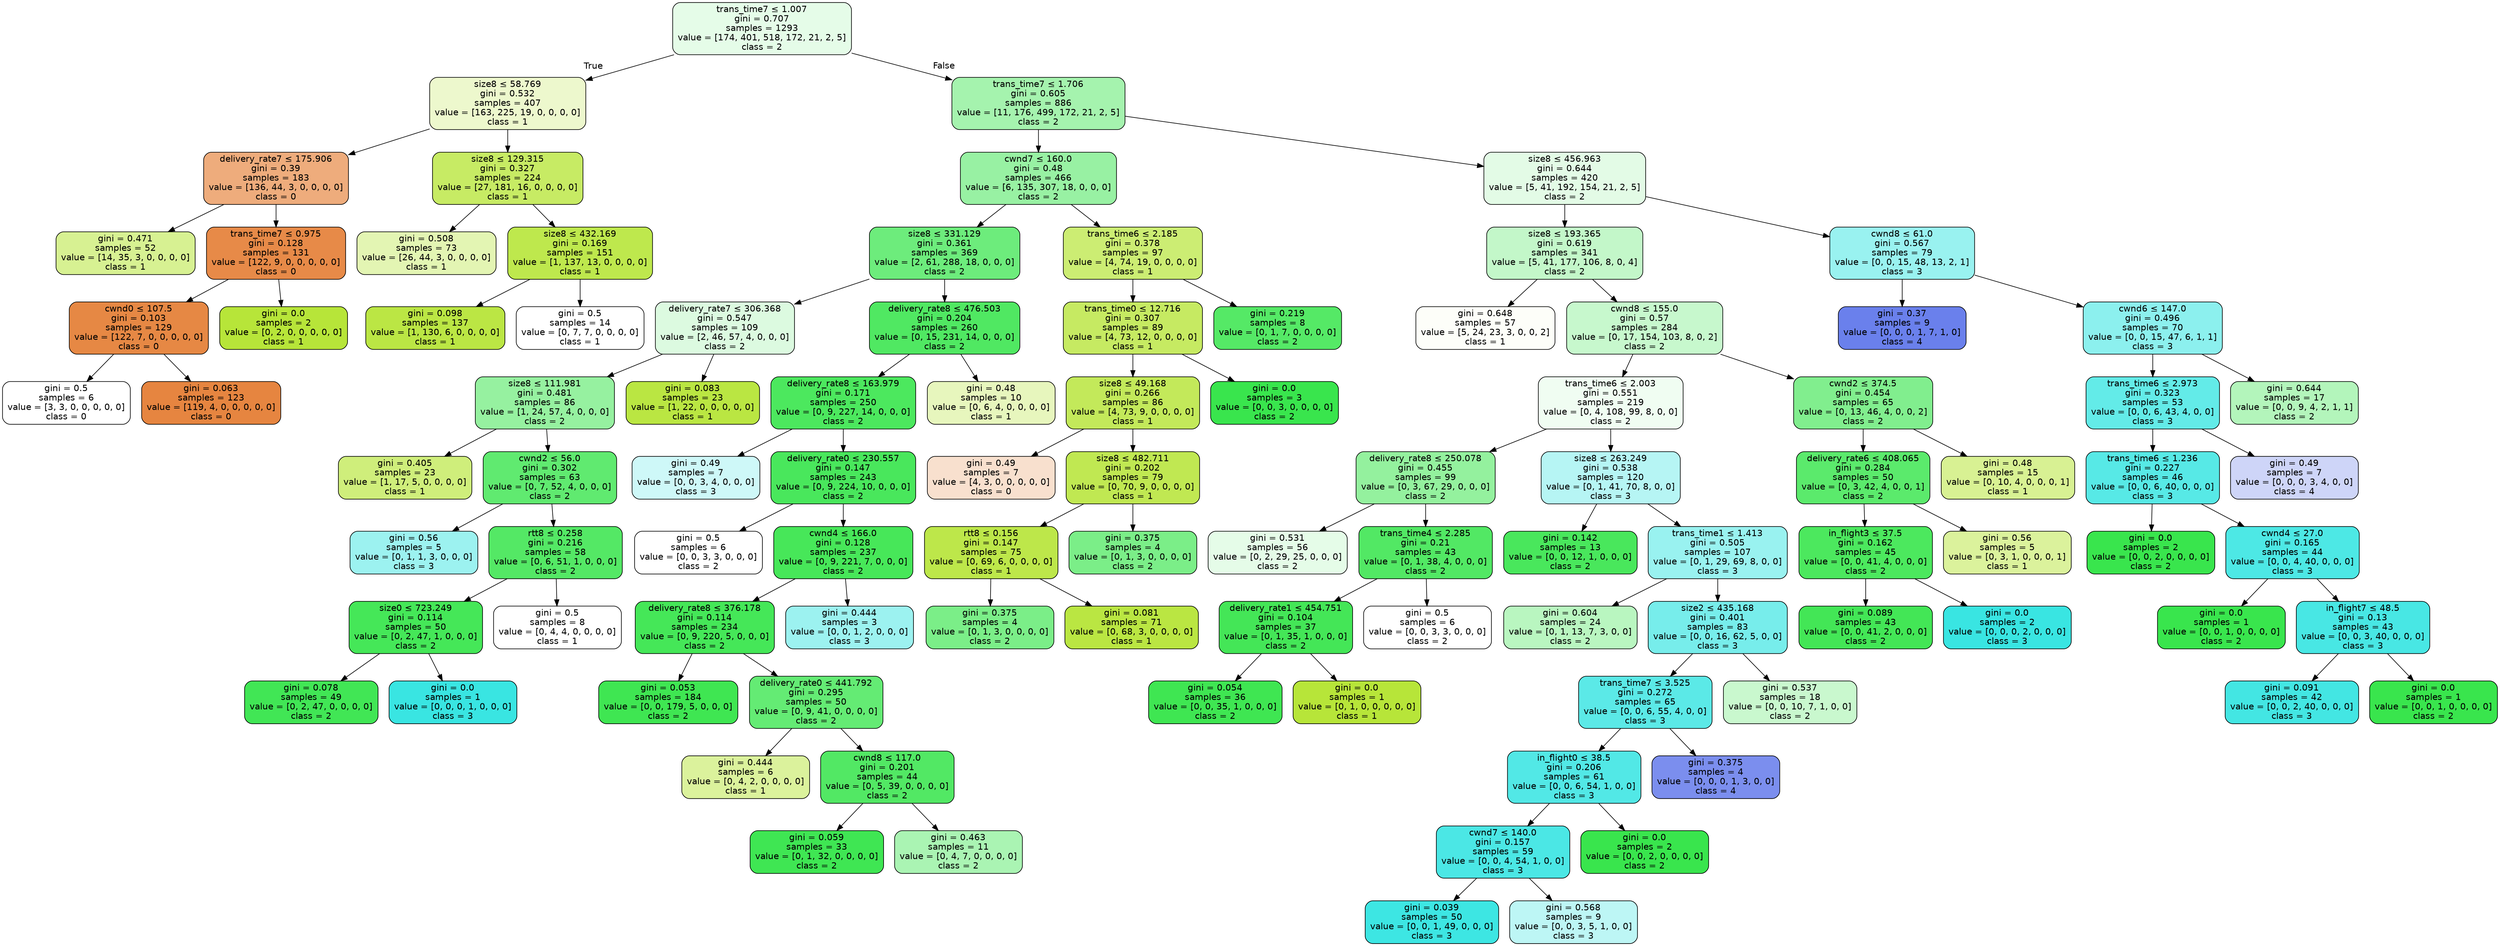 digraph Tree {
node [shape=box, style="filled, rounded", color="black", fontname="helvetica"] ;
edge [fontname="helvetica"] ;
0 [label=<trans_time7 &le; 1.007<br/>gini = 0.707<br/>samples = 1293<br/>value = [174, 401, 518, 172, 21, 2, 5]<br/>class = 2>, fillcolor="#e5fce8"] ;
1 [label=<size8 &le; 58.769<br/>gini = 0.532<br/>samples = 407<br/>value = [163, 225, 19, 0, 0, 0, 0]<br/>class = 1>, fillcolor="#edf8cd"] ;
0 -> 1 [labeldistance=2.5, labelangle=45, headlabel="True"] ;
2 [label=<delivery_rate7 &le; 175.906<br/>gini = 0.39<br/>samples = 183<br/>value = [136, 44, 3, 0, 0, 0, 0]<br/>class = 0>, fillcolor="#eeac7c"] ;
1 -> 2 ;
3 [label=<gini = 0.471<br/>samples = 52<br/>value = [14, 35, 3, 0, 0, 0, 0]<br/>class = 1>, fillcolor="#d7f192"] ;
2 -> 3 ;
4 [label=<trans_time7 &le; 0.975<br/>gini = 0.128<br/>samples = 131<br/>value = [122, 9, 0, 0, 0, 0, 0]<br/>class = 0>, fillcolor="#e78a48"] ;
2 -> 4 ;
5 [label=<cwnd0 &le; 107.5<br/>gini = 0.103<br/>samples = 129<br/>value = [122, 7, 0, 0, 0, 0, 0]<br/>class = 0>, fillcolor="#e68844"] ;
4 -> 5 ;
6 [label=<gini = 0.5<br/>samples = 6<br/>value = [3, 3, 0, 0, 0, 0, 0]<br/>class = 0>, fillcolor="#ffffff"] ;
5 -> 6 ;
7 [label=<gini = 0.063<br/>samples = 123<br/>value = [119, 4, 0, 0, 0, 0, 0]<br/>class = 0>, fillcolor="#e68540"] ;
5 -> 7 ;
8 [label=<gini = 0.0<br/>samples = 2<br/>value = [0, 2, 0, 0, 0, 0, 0]<br/>class = 1>, fillcolor="#b7e539"] ;
4 -> 8 ;
9 [label=<size8 &le; 129.315<br/>gini = 0.327<br/>samples = 224<br/>value = [27, 181, 16, 0, 0, 0, 0]<br/>class = 1>, fillcolor="#c7eb64"] ;
1 -> 9 ;
10 [label=<gini = 0.508<br/>samples = 73<br/>value = [26, 44, 3, 0, 0, 0, 0]<br/>class = 1>, fillcolor="#e3f5b3"] ;
9 -> 10 ;
11 [label=<size8 &le; 432.169<br/>gini = 0.169<br/>samples = 151<br/>value = [1, 137, 13, 0, 0, 0, 0]<br/>class = 1>, fillcolor="#bee84d"] ;
9 -> 11 ;
12 [label=<gini = 0.098<br/>samples = 137<br/>value = [1, 130, 6, 0, 0, 0, 0]<br/>class = 1>, fillcolor="#bbe644"] ;
11 -> 12 ;
13 [label=<gini = 0.5<br/>samples = 14<br/>value = [0, 7, 7, 0, 0, 0, 0]<br/>class = 1>, fillcolor="#ffffff"] ;
11 -> 13 ;
14 [label=<trans_time7 &le; 1.706<br/>gini = 0.605<br/>samples = 886<br/>value = [11, 176, 499, 172, 21, 2, 5]<br/>class = 2>, fillcolor="#a5f3ae"] ;
0 -> 14 [labeldistance=2.5, labelangle=-45, headlabel="False"] ;
15 [label=<cwnd7 &le; 160.0<br/>gini = 0.48<br/>samples = 466<br/>value = [6, 135, 307, 18, 0, 0, 0]<br/>class = 2>, fillcolor="#98f1a3"] ;
14 -> 15 ;
16 [label=<size8 &le; 331.129<br/>gini = 0.361<br/>samples = 369<br/>value = [2, 61, 288, 18, 0, 0, 0]<br/>class = 2>, fillcolor="#6dec7c"] ;
15 -> 16 ;
17 [label=<delivery_rate7 &le; 306.368<br/>gini = 0.547<br/>samples = 109<br/>value = [2, 46, 57, 4, 0, 0, 0]<br/>class = 2>, fillcolor="#dcfae0"] ;
16 -> 17 ;
18 [label=<size8 &le; 111.981<br/>gini = 0.481<br/>samples = 86<br/>value = [1, 24, 57, 4, 0, 0, 0]<br/>class = 2>, fillcolor="#96f1a0"] ;
17 -> 18 ;
19 [label=<gini = 0.405<br/>samples = 23<br/>value = [1, 17, 5, 0, 0, 0, 0]<br/>class = 1>, fillcolor="#cfee7b"] ;
18 -> 19 ;
20 [label=<cwnd2 &le; 56.0<br/>gini = 0.302<br/>samples = 63<br/>value = [0, 7, 52, 4, 0, 0, 0]<br/>class = 2>, fillcolor="#60ea70"] ;
18 -> 20 ;
21 [label=<gini = 0.56<br/>samples = 5<br/>value = [0, 1, 1, 3, 0, 0, 0]<br/>class = 3>, fillcolor="#9cf2f0"] ;
20 -> 21 ;
22 [label=<rtt8 &le; 0.258<br/>gini = 0.216<br/>samples = 58<br/>value = [0, 6, 51, 1, 0, 0, 0]<br/>class = 2>, fillcolor="#54e865"] ;
20 -> 22 ;
23 [label=<size0 &le; 723.249<br/>gini = 0.114<br/>samples = 50<br/>value = [0, 2, 47, 1, 0, 0, 0]<br/>class = 2>, fillcolor="#45e758"] ;
22 -> 23 ;
24 [label=<gini = 0.078<br/>samples = 49<br/>value = [0, 2, 47, 0, 0, 0, 0]<br/>class = 2>, fillcolor="#41e655"] ;
23 -> 24 ;
25 [label=<gini = 0.0<br/>samples = 1<br/>value = [0, 0, 0, 1, 0, 0, 0]<br/>class = 3>, fillcolor="#39e5e2"] ;
23 -> 25 ;
26 [label=<gini = 0.5<br/>samples = 8<br/>value = [0, 4, 4, 0, 0, 0, 0]<br/>class = 1>, fillcolor="#ffffff"] ;
22 -> 26 ;
27 [label=<gini = 0.083<br/>samples = 23<br/>value = [1, 22, 0, 0, 0, 0, 0]<br/>class = 1>, fillcolor="#bae642"] ;
17 -> 27 ;
28 [label=<delivery_rate8 &le; 476.503<br/>gini = 0.204<br/>samples = 260<br/>value = [0, 15, 231, 14, 0, 0, 0]<br/>class = 2>, fillcolor="#50e862"] ;
16 -> 28 ;
29 [label=<delivery_rate8 &le; 163.979<br/>gini = 0.171<br/>samples = 250<br/>value = [0, 9, 227, 14, 0, 0, 0]<br/>class = 2>, fillcolor="#4ce85e"] ;
28 -> 29 ;
30 [label=<gini = 0.49<br/>samples = 7<br/>value = [0, 0, 3, 4, 0, 0, 0]<br/>class = 3>, fillcolor="#cef8f8"] ;
29 -> 30 ;
31 [label=<delivery_rate0 &le; 230.557<br/>gini = 0.147<br/>samples = 243<br/>value = [0, 9, 224, 10, 0, 0, 0]<br/>class = 2>, fillcolor="#49e75c"] ;
29 -> 31 ;
32 [label=<gini = 0.5<br/>samples = 6<br/>value = [0, 0, 3, 3, 0, 0, 0]<br/>class = 2>, fillcolor="#ffffff"] ;
31 -> 32 ;
33 [label=<cwnd4 &le; 166.0<br/>gini = 0.128<br/>samples = 237<br/>value = [0, 9, 221, 7, 0, 0, 0]<br/>class = 2>, fillcolor="#47e759"] ;
31 -> 33 ;
34 [label=<delivery_rate8 &le; 376.178<br/>gini = 0.114<br/>samples = 234<br/>value = [0, 9, 220, 5, 0, 0, 0]<br/>class = 2>, fillcolor="#45e758"] ;
33 -> 34 ;
35 [label=<gini = 0.053<br/>samples = 184<br/>value = [0, 0, 179, 5, 0, 0, 0]<br/>class = 2>, fillcolor="#3fe652"] ;
34 -> 35 ;
36 [label=<delivery_rate0 &le; 441.792<br/>gini = 0.295<br/>samples = 50<br/>value = [0, 9, 41, 0, 0, 0, 0]<br/>class = 2>, fillcolor="#64eb74"] ;
34 -> 36 ;
37 [label=<gini = 0.444<br/>samples = 6<br/>value = [0, 4, 2, 0, 0, 0, 0]<br/>class = 1>, fillcolor="#dbf29c"] ;
36 -> 37 ;
38 [label=<cwnd8 &le; 117.0<br/>gini = 0.201<br/>samples = 44<br/>value = [0, 5, 39, 0, 0, 0, 0]<br/>class = 2>, fillcolor="#52e864"] ;
36 -> 38 ;
39 [label=<gini = 0.059<br/>samples = 33<br/>value = [0, 1, 32, 0, 0, 0, 0]<br/>class = 2>, fillcolor="#3fe653"] ;
38 -> 39 ;
40 [label=<gini = 0.463<br/>samples = 11<br/>value = [0, 4, 7, 0, 0, 0, 0]<br/>class = 2>, fillcolor="#aaf4b3"] ;
38 -> 40 ;
41 [label=<gini = 0.444<br/>samples = 3<br/>value = [0, 0, 1, 2, 0, 0, 0]<br/>class = 3>, fillcolor="#9cf2f0"] ;
33 -> 41 ;
42 [label=<gini = 0.48<br/>samples = 10<br/>value = [0, 6, 4, 0, 0, 0, 0]<br/>class = 1>, fillcolor="#e7f6bd"] ;
28 -> 42 ;
43 [label=<trans_time6 &le; 2.185<br/>gini = 0.378<br/>samples = 97<br/>value = [4, 74, 19, 0, 0, 0, 0]<br/>class = 1>, fillcolor="#cced73"] ;
15 -> 43 ;
44 [label=<trans_time0 &le; 12.716<br/>gini = 0.307<br/>samples = 89<br/>value = [4, 73, 12, 0, 0, 0, 0]<br/>class = 1>, fillcolor="#c6ea62"] ;
43 -> 44 ;
45 [label=<size8 &le; 49.168<br/>gini = 0.266<br/>samples = 86<br/>value = [4, 73, 9, 0, 0, 0, 0]<br/>class = 1>, fillcolor="#c3e95a"] ;
44 -> 45 ;
46 [label=<gini = 0.49<br/>samples = 7<br/>value = [4, 3, 0, 0, 0, 0, 0]<br/>class = 0>, fillcolor="#f8e0ce"] ;
45 -> 46 ;
47 [label=<size8 &le; 482.711<br/>gini = 0.202<br/>samples = 79<br/>value = [0, 70, 9, 0, 0, 0, 0]<br/>class = 1>, fillcolor="#c0e852"] ;
45 -> 47 ;
48 [label=<rtt8 &le; 0.156<br/>gini = 0.147<br/>samples = 75<br/>value = [0, 69, 6, 0, 0, 0, 0]<br/>class = 1>, fillcolor="#bde74a"] ;
47 -> 48 ;
49 [label=<gini = 0.375<br/>samples = 4<br/>value = [0, 1, 3, 0, 0, 0, 0]<br/>class = 2>, fillcolor="#7bee88"] ;
48 -> 49 ;
50 [label=<gini = 0.081<br/>samples = 71<br/>value = [0, 68, 3, 0, 0, 0, 0]<br/>class = 1>, fillcolor="#bae642"] ;
48 -> 50 ;
51 [label=<gini = 0.375<br/>samples = 4<br/>value = [0, 1, 3, 0, 0, 0, 0]<br/>class = 2>, fillcolor="#7bee88"] ;
47 -> 51 ;
52 [label=<gini = 0.0<br/>samples = 3<br/>value = [0, 0, 3, 0, 0, 0, 0]<br/>class = 2>, fillcolor="#39e54d"] ;
44 -> 52 ;
53 [label=<gini = 0.219<br/>samples = 8<br/>value = [0, 1, 7, 0, 0, 0, 0]<br/>class = 2>, fillcolor="#55e966"] ;
43 -> 53 ;
54 [label=<size8 &le; 456.963<br/>gini = 0.644<br/>samples = 420<br/>value = [5, 41, 192, 154, 21, 2, 5]<br/>class = 2>, fillcolor="#e3fbe6"] ;
14 -> 54 ;
55 [label=<size8 &le; 193.365<br/>gini = 0.619<br/>samples = 341<br/>value = [5, 41, 177, 106, 8, 0, 4]<br/>class = 2>, fillcolor="#c3f7c9"] ;
54 -> 55 ;
56 [label=<gini = 0.648<br/>samples = 57<br/>value = [5, 24, 23, 3, 0, 0, 2]<br/>class = 1>, fillcolor="#fdfef9"] ;
55 -> 56 ;
57 [label=<cwnd8 &le; 155.0<br/>gini = 0.57<br/>samples = 284<br/>value = [0, 17, 154, 103, 8, 0, 2]<br/>class = 2>, fillcolor="#c7f8cd"] ;
55 -> 57 ;
58 [label=<trans_time6 &le; 2.003<br/>gini = 0.551<br/>samples = 219<br/>value = [0, 4, 108, 99, 8, 0, 0]<br/>class = 2>, fillcolor="#f0fdf2"] ;
57 -> 58 ;
59 [label=<delivery_rate8 &le; 250.078<br/>gini = 0.455<br/>samples = 99<br/>value = [0, 3, 67, 29, 0, 0, 0]<br/>class = 2>, fillcolor="#94f19e"] ;
58 -> 59 ;
60 [label=<gini = 0.531<br/>samples = 56<br/>value = [0, 2, 29, 25, 0, 0, 0]<br/>class = 2>, fillcolor="#e5fce8"] ;
59 -> 60 ;
61 [label=<trans_time4 &le; 2.285<br/>gini = 0.21<br/>samples = 43<br/>value = [0, 1, 38, 4, 0, 0, 0]<br/>class = 2>, fillcolor="#52e864"] ;
59 -> 61 ;
62 [label=<delivery_rate1 &le; 454.751<br/>gini = 0.104<br/>samples = 37<br/>value = [0, 1, 35, 1, 0, 0, 0]<br/>class = 2>, fillcolor="#44e657"] ;
61 -> 62 ;
63 [label=<gini = 0.054<br/>samples = 36<br/>value = [0, 0, 35, 1, 0, 0, 0]<br/>class = 2>, fillcolor="#3fe652"] ;
62 -> 63 ;
64 [label=<gini = 0.0<br/>samples = 1<br/>value = [0, 1, 0, 0, 0, 0, 0]<br/>class = 1>, fillcolor="#b7e539"] ;
62 -> 64 ;
65 [label=<gini = 0.5<br/>samples = 6<br/>value = [0, 0, 3, 3, 0, 0, 0]<br/>class = 2>, fillcolor="#ffffff"] ;
61 -> 65 ;
66 [label=<size8 &le; 263.249<br/>gini = 0.538<br/>samples = 120<br/>value = [0, 1, 41, 70, 8, 0, 0]<br/>class = 3>, fillcolor="#b6f5f4"] ;
58 -> 66 ;
67 [label=<gini = 0.142<br/>samples = 13<br/>value = [0, 0, 12, 1, 0, 0, 0]<br/>class = 2>, fillcolor="#49e75c"] ;
66 -> 67 ;
68 [label=<trans_time1 &le; 1.413<br/>gini = 0.505<br/>samples = 107<br/>value = [0, 1, 29, 69, 8, 0, 0]<br/>class = 3>, fillcolor="#99f2f0"] ;
66 -> 68 ;
69 [label=<gini = 0.604<br/>samples = 24<br/>value = [0, 1, 13, 7, 3, 0, 0]<br/>class = 2>, fillcolor="#b9f6c0"] ;
68 -> 69 ;
70 [label=<size2 &le; 435.168<br/>gini = 0.401<br/>samples = 83<br/>value = [0, 0, 16, 62, 5, 0, 0]<br/>class = 3>, fillcolor="#77edeb"] ;
68 -> 70 ;
71 [label=<trans_time7 &le; 3.525<br/>gini = 0.272<br/>samples = 65<br/>value = [0, 0, 6, 55, 4, 0, 0]<br/>class = 3>, fillcolor="#5be9e7"] ;
70 -> 71 ;
72 [label=<in_flight0 &le; 38.5<br/>gini = 0.206<br/>samples = 61<br/>value = [0, 0, 6, 54, 1, 0, 0]<br/>class = 3>, fillcolor="#52e8e6"] ;
71 -> 72 ;
73 [label=<cwnd7 &le; 140.0<br/>gini = 0.157<br/>samples = 59<br/>value = [0, 0, 4, 54, 1, 0, 0]<br/>class = 3>, fillcolor="#4be7e5"] ;
72 -> 73 ;
74 [label=<gini = 0.039<br/>samples = 50<br/>value = [0, 0, 1, 49, 0, 0, 0]<br/>class = 3>, fillcolor="#3de6e3"] ;
73 -> 74 ;
75 [label=<gini = 0.568<br/>samples = 9<br/>value = [0, 0, 3, 5, 1, 0, 0]<br/>class = 3>, fillcolor="#bdf6f5"] ;
73 -> 75 ;
76 [label=<gini = 0.0<br/>samples = 2<br/>value = [0, 0, 2, 0, 0, 0, 0]<br/>class = 2>, fillcolor="#39e54d"] ;
72 -> 76 ;
77 [label=<gini = 0.375<br/>samples = 4<br/>value = [0, 0, 0, 1, 3, 0, 0]<br/>class = 4>, fillcolor="#7b8eee"] ;
71 -> 77 ;
78 [label=<gini = 0.537<br/>samples = 18<br/>value = [0, 0, 10, 7, 1, 0, 0]<br/>class = 2>, fillcolor="#c9f8ce"] ;
70 -> 78 ;
79 [label=<cwnd2 &le; 374.5<br/>gini = 0.454<br/>samples = 65<br/>value = [0, 13, 46, 4, 0, 0, 2]<br/>class = 2>, fillcolor="#81ee8e"] ;
57 -> 79 ;
80 [label=<delivery_rate6 &le; 408.065<br/>gini = 0.284<br/>samples = 50<br/>value = [0, 3, 42, 4, 0, 0, 1]<br/>class = 2>, fillcolor="#5bea6c"] ;
79 -> 80 ;
81 [label=<in_flight3 &le; 37.5<br/>gini = 0.162<br/>samples = 45<br/>value = [0, 0, 41, 4, 0, 0, 0]<br/>class = 2>, fillcolor="#4ce85e"] ;
80 -> 81 ;
82 [label=<gini = 0.089<br/>samples = 43<br/>value = [0, 0, 41, 2, 0, 0, 0]<br/>class = 2>, fillcolor="#43e656"] ;
81 -> 82 ;
83 [label=<gini = 0.0<br/>samples = 2<br/>value = [0, 0, 0, 2, 0, 0, 0]<br/>class = 3>, fillcolor="#39e5e2"] ;
81 -> 83 ;
84 [label=<gini = 0.56<br/>samples = 5<br/>value = [0, 3, 1, 0, 0, 0, 1]<br/>class = 1>, fillcolor="#dbf29c"] ;
80 -> 84 ;
85 [label=<gini = 0.48<br/>samples = 15<br/>value = [0, 10, 4, 0, 0, 0, 1]<br/>class = 1>, fillcolor="#d8f193"] ;
79 -> 85 ;
86 [label=<cwnd8 &le; 61.0<br/>gini = 0.567<br/>samples = 79<br/>value = [0, 0, 15, 48, 13, 2, 1]<br/>class = 3>, fillcolor="#99f2f0"] ;
54 -> 86 ;
87 [label=<gini = 0.37<br/>samples = 9<br/>value = [0, 0, 0, 1, 7, 1, 0]<br/>class = 4>, fillcolor="#6a80ec"] ;
86 -> 87 ;
88 [label=<cwnd6 &le; 147.0<br/>gini = 0.496<br/>samples = 70<br/>value = [0, 0, 15, 47, 6, 1, 1]<br/>class = 3>, fillcolor="#8cf0ee"] ;
86 -> 88 ;
89 [label=<trans_time6 &le; 2.973<br/>gini = 0.323<br/>samples = 53<br/>value = [0, 0, 6, 43, 4, 0, 0]<br/>class = 3>, fillcolor="#63ebe8"] ;
88 -> 89 ;
90 [label=<trans_time6 &le; 1.236<br/>gini = 0.227<br/>samples = 46<br/>value = [0, 0, 6, 40, 0, 0, 0]<br/>class = 3>, fillcolor="#57e9e6"] ;
89 -> 90 ;
91 [label=<gini = 0.0<br/>samples = 2<br/>value = [0, 0, 2, 0, 0, 0, 0]<br/>class = 2>, fillcolor="#39e54d"] ;
90 -> 91 ;
92 [label=<cwnd4 &le; 27.0<br/>gini = 0.165<br/>samples = 44<br/>value = [0, 0, 4, 40, 0, 0, 0]<br/>class = 3>, fillcolor="#4de8e5"] ;
90 -> 92 ;
93 [label=<gini = 0.0<br/>samples = 1<br/>value = [0, 0, 1, 0, 0, 0, 0]<br/>class = 2>, fillcolor="#39e54d"] ;
92 -> 93 ;
94 [label=<in_flight7 &le; 48.5<br/>gini = 0.13<br/>samples = 43<br/>value = [0, 0, 3, 40, 0, 0, 0]<br/>class = 3>, fillcolor="#48e7e4"] ;
92 -> 94 ;
95 [label=<gini = 0.091<br/>samples = 42<br/>value = [0, 0, 2, 40, 0, 0, 0]<br/>class = 3>, fillcolor="#43e6e3"] ;
94 -> 95 ;
96 [label=<gini = 0.0<br/>samples = 1<br/>value = [0, 0, 1, 0, 0, 0, 0]<br/>class = 2>, fillcolor="#39e54d"] ;
94 -> 96 ;
97 [label=<gini = 0.49<br/>samples = 7<br/>value = [0, 0, 0, 3, 4, 0, 0]<br/>class = 4>, fillcolor="#ced5f8"] ;
89 -> 97 ;
98 [label=<gini = 0.644<br/>samples = 17<br/>value = [0, 0, 9, 4, 2, 1, 1]<br/>class = 2>, fillcolor="#b3f5bb"] ;
88 -> 98 ;
}

